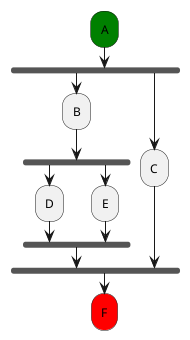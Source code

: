 @startuml
#green:A;
fork
    :B;
    fork
        :D;
    fork again
        :E;
    end fork
fork again
    :C;
end fork
#red:F;
@enduml
